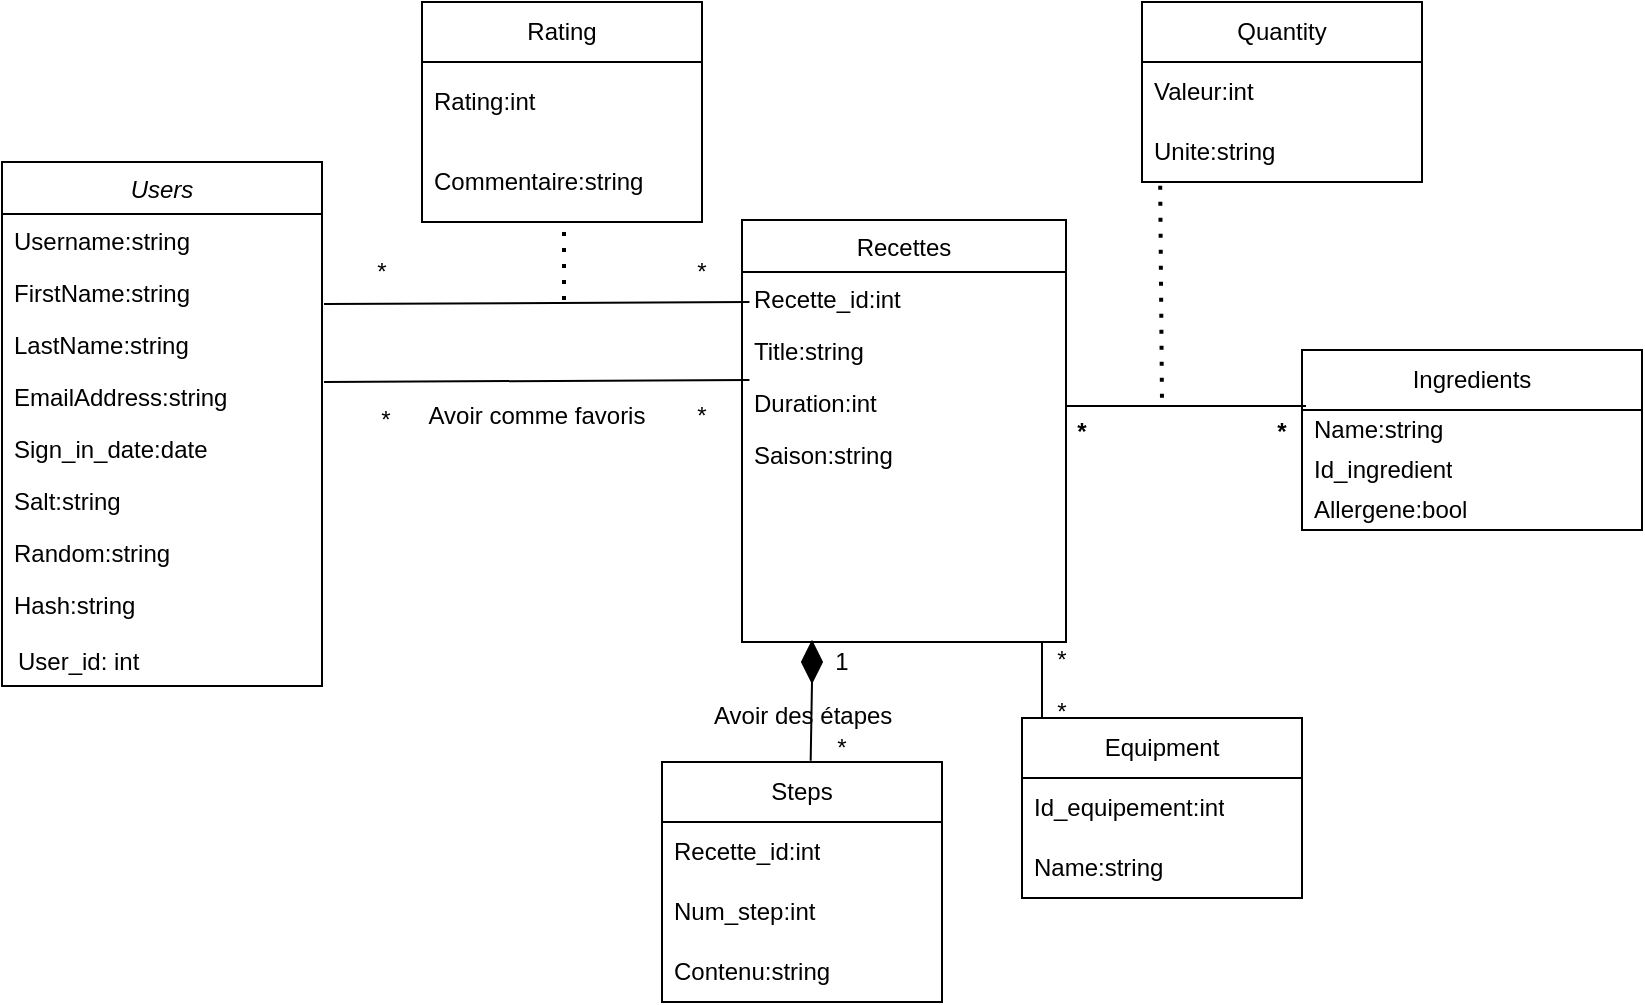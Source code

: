 <mxfile version="27.1.3">
  <diagram id="C5RBs43oDa-KdzZeNtuy" name="Page-1">
    <mxGraphModel dx="1652" dy="764" grid="1" gridSize="10" guides="1" tooltips="1" connect="1" arrows="1" fold="1" page="1" pageScale="1" pageWidth="827" pageHeight="1169" math="0" shadow="0">
      <root>
        <mxCell id="WIyWlLk6GJQsqaUBKTNV-0" />
        <mxCell id="WIyWlLk6GJQsqaUBKTNV-1" parent="WIyWlLk6GJQsqaUBKTNV-0" />
        <mxCell id="zkfFHV4jXpPFQw0GAbJ--0" value="Users" style="swimlane;fontStyle=2;align=center;verticalAlign=top;childLayout=stackLayout;horizontal=1;startSize=26;horizontalStack=0;resizeParent=1;resizeLast=0;collapsible=1;marginBottom=0;rounded=0;shadow=0;strokeWidth=1;" parent="WIyWlLk6GJQsqaUBKTNV-1" vertex="1">
          <mxGeometry x="220" y="90" width="160" height="262" as="geometry">
            <mxRectangle x="230" y="140" width="160" height="26" as="alternateBounds" />
          </mxGeometry>
        </mxCell>
        <mxCell id="gByES_Ebm3qV_y9_tIU3-25" value="Username:string" style="text;align=left;verticalAlign=top;spacingLeft=4;spacingRight=4;overflow=hidden;rotatable=0;points=[[0,0.5],[1,0.5]];portConstraint=eastwest;rounded=0;shadow=0;html=0;" parent="zkfFHV4jXpPFQw0GAbJ--0" vertex="1">
          <mxGeometry y="26" width="160" height="26" as="geometry" />
        </mxCell>
        <mxCell id="gByES_Ebm3qV_y9_tIU3-30" value="FirstName:string" style="text;align=left;verticalAlign=top;spacingLeft=4;spacingRight=4;overflow=hidden;rotatable=0;points=[[0,0.5],[1,0.5]];portConstraint=eastwest;rounded=0;shadow=0;html=0;" parent="zkfFHV4jXpPFQw0GAbJ--0" vertex="1">
          <mxGeometry y="52" width="160" height="26" as="geometry" />
        </mxCell>
        <mxCell id="gByES_Ebm3qV_y9_tIU3-31" value="LastName:string" style="text;align=left;verticalAlign=top;spacingLeft=4;spacingRight=4;overflow=hidden;rotatable=0;points=[[0,0.5],[1,0.5]];portConstraint=eastwest;rounded=0;shadow=0;html=0;" parent="zkfFHV4jXpPFQw0GAbJ--0" vertex="1">
          <mxGeometry y="78" width="160" height="26" as="geometry" />
        </mxCell>
        <mxCell id="zkfFHV4jXpPFQw0GAbJ--3" value="EmailAddress:string" style="text;align=left;verticalAlign=top;spacingLeft=4;spacingRight=4;overflow=hidden;rotatable=0;points=[[0,0.5],[1,0.5]];portConstraint=eastwest;rounded=0;shadow=0;html=0;" parent="zkfFHV4jXpPFQw0GAbJ--0" vertex="1">
          <mxGeometry y="104" width="160" height="26" as="geometry" />
        </mxCell>
        <mxCell id="gByES_Ebm3qV_y9_tIU3-32" value="Sign_in_date:date" style="text;align=left;verticalAlign=top;spacingLeft=4;spacingRight=4;overflow=hidden;rotatable=0;points=[[0,0.5],[1,0.5]];portConstraint=eastwest;rounded=0;shadow=0;html=0;" parent="zkfFHV4jXpPFQw0GAbJ--0" vertex="1">
          <mxGeometry y="130" width="160" height="26" as="geometry" />
        </mxCell>
        <mxCell id="gByES_Ebm3qV_y9_tIU3-27" value="Salt:string" style="text;align=left;verticalAlign=top;spacingLeft=4;spacingRight=4;overflow=hidden;rotatable=0;points=[[0,0.5],[1,0.5]];portConstraint=eastwest;rounded=0;shadow=0;html=0;" parent="zkfFHV4jXpPFQw0GAbJ--0" vertex="1">
          <mxGeometry y="156" width="160" height="26" as="geometry" />
        </mxCell>
        <mxCell id="gByES_Ebm3qV_y9_tIU3-28" value="Random:string" style="text;align=left;verticalAlign=top;spacingLeft=4;spacingRight=4;overflow=hidden;rotatable=0;points=[[0,0.5],[1,0.5]];portConstraint=eastwest;rounded=0;shadow=0;html=0;" parent="zkfFHV4jXpPFQw0GAbJ--0" vertex="1">
          <mxGeometry y="182" width="160" height="26" as="geometry" />
        </mxCell>
        <mxCell id="gByES_Ebm3qV_y9_tIU3-29" value="Hash:string" style="text;align=left;verticalAlign=top;spacingLeft=4;spacingRight=4;overflow=hidden;rotatable=0;points=[[0,0.5],[1,0.5]];portConstraint=eastwest;rounded=0;shadow=0;html=0;" parent="zkfFHV4jXpPFQw0GAbJ--0" vertex="1">
          <mxGeometry y="208" width="160" height="26" as="geometry" />
        </mxCell>
        <mxCell id="zkfFHV4jXpPFQw0GAbJ--17" value="Recettes" style="swimlane;fontStyle=0;align=center;verticalAlign=top;childLayout=stackLayout;horizontal=1;startSize=26;horizontalStack=0;resizeParent=1;resizeLast=0;collapsible=1;marginBottom=0;rounded=0;shadow=0;strokeWidth=1;" parent="WIyWlLk6GJQsqaUBKTNV-1" vertex="1">
          <mxGeometry x="590" y="119" width="162" height="211" as="geometry">
            <mxRectangle x="550" y="140" width="160" height="26" as="alternateBounds" />
          </mxGeometry>
        </mxCell>
        <mxCell id="zkfFHV4jXpPFQw0GAbJ--18" value="Recette_id:int" style="text;align=left;verticalAlign=top;spacingLeft=4;spacingRight=4;overflow=hidden;rotatable=0;points=[[0,0.5],[1,0.5]];portConstraint=eastwest;" parent="zkfFHV4jXpPFQw0GAbJ--17" vertex="1">
          <mxGeometry y="26" width="162" height="26" as="geometry" />
        </mxCell>
        <mxCell id="zkfFHV4jXpPFQw0GAbJ--19" value="Title:string" style="text;align=left;verticalAlign=top;spacingLeft=4;spacingRight=4;overflow=hidden;rotatable=0;points=[[0,0.5],[1,0.5]];portConstraint=eastwest;rounded=0;shadow=0;html=0;" parent="zkfFHV4jXpPFQw0GAbJ--17" vertex="1">
          <mxGeometry y="52" width="162" height="26" as="geometry" />
        </mxCell>
        <mxCell id="zkfFHV4jXpPFQw0GAbJ--22" value="Duration:int" style="text;align=left;verticalAlign=top;spacingLeft=4;spacingRight=4;overflow=hidden;rotatable=0;points=[[0,0.5],[1,0.5]];portConstraint=eastwest;rounded=0;shadow=0;html=0;" parent="zkfFHV4jXpPFQw0GAbJ--17" vertex="1">
          <mxGeometry y="78" width="162" height="26" as="geometry" />
        </mxCell>
        <mxCell id="I8v5QNKexN03c6lvZFGG-1" value="Saison:string" style="text;align=left;verticalAlign=top;spacingLeft=4;spacingRight=4;overflow=hidden;rotatable=0;points=[[0,0.5],[1,0.5]];portConstraint=eastwest;rounded=0;shadow=0;html=0;" parent="zkfFHV4jXpPFQw0GAbJ--17" vertex="1">
          <mxGeometry y="104" width="162" height="26" as="geometry" />
        </mxCell>
        <mxCell id="gByES_Ebm3qV_y9_tIU3-3" value="Ingredients" style="swimlane;fontStyle=0;childLayout=stackLayout;horizontal=1;startSize=30;horizontalStack=0;resizeParent=1;resizeParentMax=0;resizeLast=0;collapsible=1;marginBottom=0;whiteSpace=wrap;html=1;" parent="WIyWlLk6GJQsqaUBKTNV-1" vertex="1">
          <mxGeometry x="870" y="184" width="170" height="90" as="geometry" />
        </mxCell>
        <mxCell id="gByES_Ebm3qV_y9_tIU3-4" value="Name:string" style="text;strokeColor=none;fillColor=none;align=left;verticalAlign=middle;spacingLeft=4;spacingRight=4;overflow=hidden;points=[[0,0.5],[1,0.5]];portConstraint=eastwest;rotatable=0;whiteSpace=wrap;html=1;" parent="gByES_Ebm3qV_y9_tIU3-3" vertex="1">
          <mxGeometry y="30" width="170" height="20" as="geometry" />
        </mxCell>
        <mxCell id="NgyJZug-_dBqt2sSFSOV-25" value="Id_ingredient" style="text;strokeColor=none;fillColor=none;align=left;verticalAlign=middle;spacingLeft=4;spacingRight=4;overflow=hidden;points=[[0,0.5],[1,0.5]];portConstraint=eastwest;rotatable=0;whiteSpace=wrap;html=1;" vertex="1" parent="gByES_Ebm3qV_y9_tIU3-3">
          <mxGeometry y="50" width="170" height="20" as="geometry" />
        </mxCell>
        <mxCell id="CJdpiDO0hqLTmnQi6lzg-17" value="Allergene:bool" style="text;strokeColor=none;fillColor=none;align=left;verticalAlign=middle;spacingLeft=4;spacingRight=4;overflow=hidden;points=[[0,0.5],[1,0.5]];portConstraint=eastwest;rotatable=0;whiteSpace=wrap;html=1;" parent="gByES_Ebm3qV_y9_tIU3-3" vertex="1">
          <mxGeometry y="70" width="170" height="20" as="geometry" />
        </mxCell>
        <mxCell id="gByES_Ebm3qV_y9_tIU3-7" value="Quantity" style="swimlane;fontStyle=0;childLayout=stackLayout;horizontal=1;startSize=30;horizontalStack=0;resizeParent=1;resizeParentMax=0;resizeLast=0;collapsible=1;marginBottom=0;whiteSpace=wrap;html=1;" parent="WIyWlLk6GJQsqaUBKTNV-1" vertex="1">
          <mxGeometry x="790" y="10" width="140" height="90" as="geometry" />
        </mxCell>
        <mxCell id="gByES_Ebm3qV_y9_tIU3-8" value="Valeur:int" style="text;strokeColor=none;fillColor=none;align=left;verticalAlign=middle;spacingLeft=4;spacingRight=4;overflow=hidden;points=[[0,0.5],[1,0.5]];portConstraint=eastwest;rotatable=0;whiteSpace=wrap;html=1;" parent="gByES_Ebm3qV_y9_tIU3-7" vertex="1">
          <mxGeometry y="30" width="140" height="30" as="geometry" />
        </mxCell>
        <mxCell id="CJdpiDO0hqLTmnQi6lzg-18" value="&lt;span&gt;Unite:string&lt;/span&gt;" style="text;strokeColor=none;fillColor=none;align=left;verticalAlign=middle;spacingLeft=4;spacingRight=4;overflow=hidden;points=[[0,0.5],[1,0.5]];portConstraint=eastwest;rotatable=0;whiteSpace=wrap;html=1;fontStyle=0" parent="gByES_Ebm3qV_y9_tIU3-7" vertex="1">
          <mxGeometry y="60" width="140" height="30" as="geometry" />
        </mxCell>
        <mxCell id="gByES_Ebm3qV_y9_tIU3-11" value="Equipment" style="swimlane;fontStyle=0;childLayout=stackLayout;horizontal=1;startSize=30;horizontalStack=0;resizeParent=1;resizeParentMax=0;resizeLast=0;collapsible=1;marginBottom=0;whiteSpace=wrap;html=1;" parent="WIyWlLk6GJQsqaUBKTNV-1" vertex="1">
          <mxGeometry x="730" y="368" width="140" height="90" as="geometry">
            <mxRectangle x="542" y="368" width="100" height="30" as="alternateBounds" />
          </mxGeometry>
        </mxCell>
        <mxCell id="gByES_Ebm3qV_y9_tIU3-13" value="Id_equipement:int" style="text;strokeColor=none;fillColor=none;align=left;verticalAlign=middle;spacingLeft=4;spacingRight=4;overflow=hidden;points=[[0,0.5],[1,0.5]];portConstraint=eastwest;rotatable=0;whiteSpace=wrap;html=1;" parent="gByES_Ebm3qV_y9_tIU3-11" vertex="1">
          <mxGeometry y="30" width="140" height="30" as="geometry" />
        </mxCell>
        <mxCell id="NgyJZug-_dBqt2sSFSOV-4" value="Name:string" style="text;strokeColor=none;fillColor=none;align=left;verticalAlign=middle;spacingLeft=4;spacingRight=4;overflow=hidden;points=[[0,0.5],[1,0.5]];portConstraint=eastwest;rotatable=0;whiteSpace=wrap;html=1;" vertex="1" parent="gByES_Ebm3qV_y9_tIU3-11">
          <mxGeometry y="60" width="140" height="30" as="geometry" />
        </mxCell>
        <mxCell id="gByES_Ebm3qV_y9_tIU3-38" value="" style="endArrow=none;html=1;rounded=0;entryX=0.023;entryY=0.154;entryDx=0;entryDy=0;entryPerimeter=0;" parent="WIyWlLk6GJQsqaUBKTNV-1" edge="1">
          <mxGeometry width="50" height="50" relative="1" as="geometry">
            <mxPoint x="381" y="161" as="sourcePoint" />
            <mxPoint x="593.726" y="160.004" as="targetPoint" />
          </mxGeometry>
        </mxCell>
        <mxCell id="gByES_Ebm3qV_y9_tIU3-42" value="" style="endArrow=none;dashed=1;html=1;dashPattern=1 3;strokeWidth=2;rounded=0;exitX=0.065;exitY=1.064;exitDx=0;exitDy=0;exitPerimeter=0;" parent="WIyWlLk6GJQsqaUBKTNV-1" edge="1" source="CJdpiDO0hqLTmnQi6lzg-18">
          <mxGeometry width="50" height="50" relative="1" as="geometry">
            <mxPoint x="800" y="340" as="sourcePoint" />
            <mxPoint x="800" y="210" as="targetPoint" />
          </mxGeometry>
        </mxCell>
        <mxCell id="gByES_Ebm3qV_y9_tIU3-43" value="Rating" style="swimlane;fontStyle=0;childLayout=stackLayout;horizontal=1;startSize=30;horizontalStack=0;resizeParent=1;resizeParentMax=0;resizeLast=0;collapsible=1;marginBottom=0;whiteSpace=wrap;html=1;" parent="WIyWlLk6GJQsqaUBKTNV-1" vertex="1">
          <mxGeometry x="430" y="10" width="140" height="110" as="geometry" />
        </mxCell>
        <mxCell id="gByES_Ebm3qV_y9_tIU3-46" value="Rating:int" style="text;strokeColor=none;fillColor=none;align=left;verticalAlign=middle;spacingLeft=4;spacingRight=4;overflow=hidden;points=[[0,0.5],[1,0.5]];portConstraint=eastwest;rotatable=0;whiteSpace=wrap;html=1;" parent="gByES_Ebm3qV_y9_tIU3-43" vertex="1">
          <mxGeometry y="30" width="140" height="40" as="geometry" />
        </mxCell>
        <mxCell id="CJdpiDO0hqLTmnQi6lzg-16" value="Commentaire:string" style="text;strokeColor=none;fillColor=none;align=left;verticalAlign=middle;spacingLeft=4;spacingRight=4;overflow=hidden;points=[[0,0.5],[1,0.5]];portConstraint=eastwest;rotatable=0;whiteSpace=wrap;html=1;" parent="gByES_Ebm3qV_y9_tIU3-43" vertex="1">
          <mxGeometry y="70" width="140" height="40" as="geometry" />
        </mxCell>
        <mxCell id="CJdpiDO0hqLTmnQi6lzg-0" value="" style="endArrow=none;dashed=1;html=1;dashPattern=1 3;strokeWidth=2;rounded=0;" parent="WIyWlLk6GJQsqaUBKTNV-1" edge="1">
          <mxGeometry width="50" height="50" relative="1" as="geometry">
            <mxPoint x="501" y="159" as="sourcePoint" />
            <mxPoint x="501" y="120" as="targetPoint" />
          </mxGeometry>
        </mxCell>
        <mxCell id="CJdpiDO0hqLTmnQi6lzg-1" value="User_id: int" style="text;align=left;verticalAlign=top;spacingLeft=4;spacingRight=4;overflow=hidden;rotatable=0;points=[[0,0.5],[1,0.5]];portConstraint=eastwest;rounded=0;shadow=0;html=0;" parent="WIyWlLk6GJQsqaUBKTNV-1" vertex="1">
          <mxGeometry x="222" y="326" width="160" height="26" as="geometry" />
        </mxCell>
        <mxCell id="CJdpiDO0hqLTmnQi6lzg-7" value="" style="endArrow=none;html=1;rounded=0;entryX=0.023;entryY=0.154;entryDx=0;entryDy=0;entryPerimeter=0;" parent="WIyWlLk6GJQsqaUBKTNV-1" edge="1">
          <mxGeometry width="50" height="50" relative="1" as="geometry">
            <mxPoint x="381" y="199.996" as="sourcePoint" />
            <mxPoint x="593.726" y="199" as="targetPoint" />
          </mxGeometry>
        </mxCell>
        <mxCell id="CJdpiDO0hqLTmnQi6lzg-9" value="Avoir comme favoris" style="text;html=1;align=center;verticalAlign=middle;whiteSpace=wrap;rounded=0;" parent="WIyWlLk6GJQsqaUBKTNV-1" vertex="1">
          <mxGeometry x="428" y="202" width="119" height="30" as="geometry" />
        </mxCell>
        <mxCell id="CJdpiDO0hqLTmnQi6lzg-11" value="*" style="text;html=1;align=center;verticalAlign=middle;whiteSpace=wrap;rounded=0;" parent="WIyWlLk6GJQsqaUBKTNV-1" vertex="1">
          <mxGeometry x="380" y="130" width="60" height="30" as="geometry" />
        </mxCell>
        <mxCell id="CJdpiDO0hqLTmnQi6lzg-12" value="*" style="text;html=1;align=center;verticalAlign=middle;whiteSpace=wrap;rounded=0;" parent="WIyWlLk6GJQsqaUBKTNV-1" vertex="1">
          <mxGeometry x="540" y="130" width="60" height="30" as="geometry" />
        </mxCell>
        <mxCell id="CJdpiDO0hqLTmnQi6lzg-13" value="*" style="text;html=1;align=center;verticalAlign=middle;whiteSpace=wrap;rounded=0;" parent="WIyWlLk6GJQsqaUBKTNV-1" vertex="1">
          <mxGeometry x="382" y="204" width="60" height="30" as="geometry" />
        </mxCell>
        <mxCell id="CJdpiDO0hqLTmnQi6lzg-14" value="*" style="text;html=1;align=center;verticalAlign=middle;whiteSpace=wrap;rounded=0;" parent="WIyWlLk6GJQsqaUBKTNV-1" vertex="1">
          <mxGeometry x="540" y="202" width="60" height="30" as="geometry" />
        </mxCell>
        <mxCell id="NgyJZug-_dBqt2sSFSOV-8" value="Steps" style="swimlane;fontStyle=0;childLayout=stackLayout;horizontal=1;startSize=30;horizontalStack=0;resizeParent=1;resizeParentMax=0;resizeLast=0;collapsible=1;marginBottom=0;whiteSpace=wrap;html=1;" vertex="1" parent="WIyWlLk6GJQsqaUBKTNV-1">
          <mxGeometry x="550" y="390" width="140" height="120" as="geometry" />
        </mxCell>
        <mxCell id="NgyJZug-_dBqt2sSFSOV-9" value="Recette_id:int" style="text;strokeColor=none;fillColor=none;align=left;verticalAlign=middle;spacingLeft=4;spacingRight=4;overflow=hidden;points=[[0,0.5],[1,0.5]];portConstraint=eastwest;rotatable=0;whiteSpace=wrap;html=1;" vertex="1" parent="NgyJZug-_dBqt2sSFSOV-8">
          <mxGeometry y="30" width="140" height="30" as="geometry" />
        </mxCell>
        <mxCell id="NgyJZug-_dBqt2sSFSOV-26" value="Num_step:int" style="text;strokeColor=none;fillColor=none;align=left;verticalAlign=middle;spacingLeft=4;spacingRight=4;overflow=hidden;points=[[0,0.5],[1,0.5]];portConstraint=eastwest;rotatable=0;whiteSpace=wrap;html=1;" vertex="1" parent="NgyJZug-_dBqt2sSFSOV-8">
          <mxGeometry y="60" width="140" height="30" as="geometry" />
        </mxCell>
        <mxCell id="NgyJZug-_dBqt2sSFSOV-10" value="Contenu:string" style="text;strokeColor=none;fillColor=none;align=left;verticalAlign=middle;spacingLeft=4;spacingRight=4;overflow=hidden;points=[[0,0.5],[1,0.5]];portConstraint=eastwest;rotatable=0;whiteSpace=wrap;html=1;" vertex="1" parent="NgyJZug-_dBqt2sSFSOV-8">
          <mxGeometry y="90" width="140" height="30" as="geometry" />
        </mxCell>
        <mxCell id="NgyJZug-_dBqt2sSFSOV-13" value="Avoir des étapes" style="text;strokeColor=none;fillColor=none;align=left;verticalAlign=middle;spacingLeft=4;spacingRight=4;overflow=hidden;points=[[0,0.5],[1,0.5]];portConstraint=eastwest;rotatable=0;whiteSpace=wrap;html=1;" vertex="1" parent="WIyWlLk6GJQsqaUBKTNV-1">
          <mxGeometry x="570" y="352" width="120" height="30" as="geometry" />
        </mxCell>
        <mxCell id="NgyJZug-_dBqt2sSFSOV-14" value="1" style="text;html=1;align=center;verticalAlign=middle;whiteSpace=wrap;rounded=0;" vertex="1" parent="WIyWlLk6GJQsqaUBKTNV-1">
          <mxGeometry x="610" y="325" width="60" height="30" as="geometry" />
        </mxCell>
        <mxCell id="NgyJZug-_dBqt2sSFSOV-17" value="" style="endArrow=none;html=1;rounded=0;entryX=0;entryY=1;entryDx=0;entryDy=0;" edge="1" parent="WIyWlLk6GJQsqaUBKTNV-1">
          <mxGeometry width="50" height="50" relative="1" as="geometry">
            <mxPoint x="752" y="212" as="sourcePoint" />
            <mxPoint x="872" y="212" as="targetPoint" />
          </mxGeometry>
        </mxCell>
        <mxCell id="NgyJZug-_dBqt2sSFSOV-18" value="" style="rhombus;whiteSpace=wrap;html=1;rotation=-90;fontColor=#000000;labelBackgroundColor=#000000;fillColor=#000000;" vertex="1" parent="WIyWlLk6GJQsqaUBKTNV-1">
          <mxGeometry x="615" y="335" width="20" height="10" as="geometry" />
        </mxCell>
        <mxCell id="NgyJZug-_dBqt2sSFSOV-19" value="" style="endArrow=none;html=1;rounded=0;entryX=0;entryY=0.5;entryDx=0;entryDy=0;exitX=0.531;exitY=-0.005;exitDx=0;exitDy=0;exitPerimeter=0;" edge="1" parent="WIyWlLk6GJQsqaUBKTNV-1" source="NgyJZug-_dBqt2sSFSOV-8" target="NgyJZug-_dBqt2sSFSOV-18">
          <mxGeometry width="50" height="50" relative="1" as="geometry">
            <mxPoint x="460" y="410" as="sourcePoint" />
            <mxPoint x="510" y="360" as="targetPoint" />
          </mxGeometry>
        </mxCell>
        <mxCell id="NgyJZug-_dBqt2sSFSOV-16" value="" style="endArrow=none;html=1;rounded=0;exitX=0.572;exitY=-0.021;exitDx=0;exitDy=0;exitPerimeter=0;" edge="1" parent="WIyWlLk6GJQsqaUBKTNV-1">
          <mxGeometry width="50" height="50" relative="1" as="geometry">
            <mxPoint x="740" y="368" as="sourcePoint" />
            <mxPoint x="740" y="330" as="targetPoint" />
          </mxGeometry>
        </mxCell>
        <mxCell id="NgyJZug-_dBqt2sSFSOV-20" value="*" style="text;html=1;align=center;verticalAlign=middle;whiteSpace=wrap;rounded=0;" vertex="1" parent="WIyWlLk6GJQsqaUBKTNV-1">
          <mxGeometry x="610" y="368" width="60" height="30" as="geometry" />
        </mxCell>
        <mxCell id="NgyJZug-_dBqt2sSFSOV-21" value="*" style="text;html=1;align=center;verticalAlign=middle;whiteSpace=wrap;rounded=0;" vertex="1" parent="WIyWlLk6GJQsqaUBKTNV-1">
          <mxGeometry x="680" y="350" width="140" height="30" as="geometry" />
        </mxCell>
        <mxCell id="NgyJZug-_dBqt2sSFSOV-22" value="*" style="text;html=1;align=center;verticalAlign=middle;whiteSpace=wrap;rounded=0;" vertex="1" parent="WIyWlLk6GJQsqaUBKTNV-1">
          <mxGeometry x="680" y="324" width="140" height="30" as="geometry" />
        </mxCell>
        <mxCell id="NgyJZug-_dBqt2sSFSOV-23" value="*" style="text;html=1;align=center;verticalAlign=middle;whiteSpace=wrap;rounded=0;fontStyle=1" vertex="1" parent="WIyWlLk6GJQsqaUBKTNV-1">
          <mxGeometry x="690" y="209.5" width="140" height="30" as="geometry" />
        </mxCell>
        <mxCell id="NgyJZug-_dBqt2sSFSOV-24" value="*" style="text;html=1;align=center;verticalAlign=middle;whiteSpace=wrap;rounded=0;fontStyle=1" vertex="1" parent="WIyWlLk6GJQsqaUBKTNV-1">
          <mxGeometry x="790" y="209.5" width="140" height="30" as="geometry" />
        </mxCell>
      </root>
    </mxGraphModel>
  </diagram>
</mxfile>
